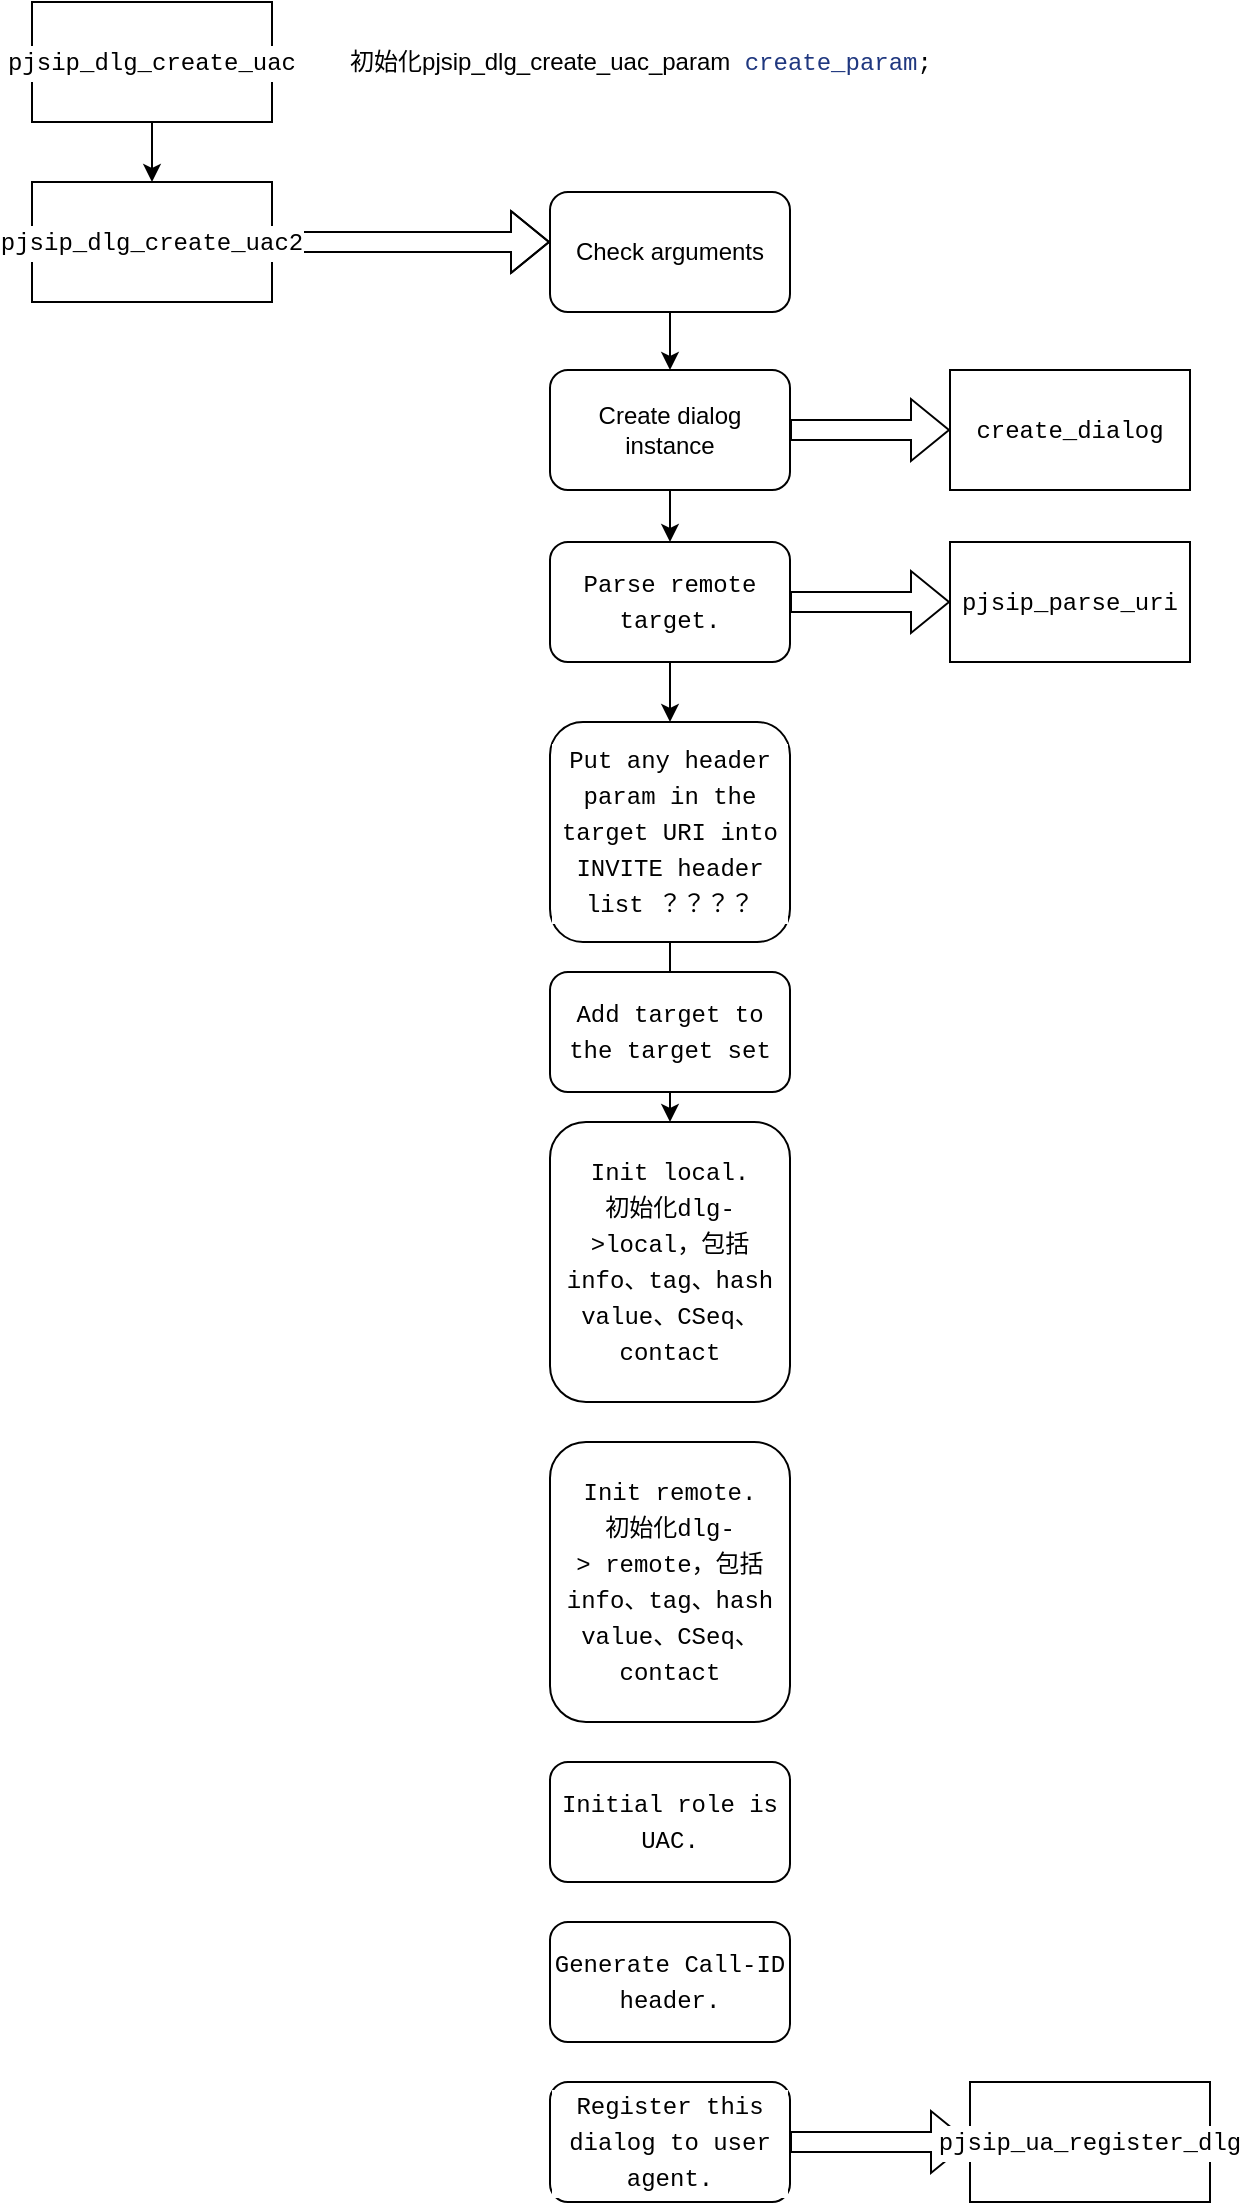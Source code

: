 <mxfile version="23.0.2" type="device">
  <diagram name="第 1 页" id="Xj2k2AnkuFdQmTh-Ux4U">
    <mxGraphModel dx="367" dy="612" grid="1" gridSize="10" guides="1" tooltips="1" connect="1" arrows="1" fold="1" page="1" pageScale="1" pageWidth="827" pageHeight="1169" math="0" shadow="0">
      <root>
        <mxCell id="0" />
        <mxCell id="1" parent="0" />
        <mxCell id="Bc1azsTiaTzSrHkS6a_k-1" value="" style="edgeStyle=orthogonalEdgeStyle;rounded=0;orthogonalLoop=1;jettySize=auto;html=1;" edge="1" parent="1" source="Bc1azsTiaTzSrHkS6a_k-2" target="Bc1azsTiaTzSrHkS6a_k-4">
          <mxGeometry relative="1" as="geometry" />
        </mxCell>
        <mxCell id="Bc1azsTiaTzSrHkS6a_k-2" value="&lt;div style=&quot;background-color: rgb(255, 255, 255); font-family: Menlo, Monaco, &amp;quot;Courier New&amp;quot;, monospace; line-height: 18px;&quot;&gt;pjsip_dlg_create_uac&lt;/div&gt;" style="whiteSpace=wrap;html=1;" vertex="1" parent="1">
          <mxGeometry x="1030" y="50" width="120" height="60" as="geometry" />
        </mxCell>
        <mxCell id="Bc1azsTiaTzSrHkS6a_k-3" style="edgeStyle=entityRelationEdgeStyle;rounded=0;orthogonalLoop=1;jettySize=auto;html=1;exitX=1;exitY=0.5;exitDx=0;exitDy=0;shape=flexArrow;" edge="1" parent="1" source="Bc1azsTiaTzSrHkS6a_k-4">
          <mxGeometry relative="1" as="geometry">
            <mxPoint x="1289" y="170" as="targetPoint" />
          </mxGeometry>
        </mxCell>
        <mxCell id="Bc1azsTiaTzSrHkS6a_k-4" value="&lt;div style=&quot;background-color: rgb(255, 255, 255); font-family: Menlo, Monaco, &amp;quot;Courier New&amp;quot;, monospace; line-height: 18px;&quot;&gt;pjsip_dlg_create_uac2&lt;/div&gt;" style="whiteSpace=wrap;html=1;" vertex="1" parent="1">
          <mxGeometry x="1030" y="140" width="120" height="60" as="geometry" />
        </mxCell>
        <mxCell id="Bc1azsTiaTzSrHkS6a_k-5" value="初始化pjsip_dlg_create_uac_param&lt;span style=&quot;background-color: rgb(255, 255, 255); font-family: Menlo, Monaco, &amp;quot;Courier New&amp;quot;, monospace;&quot;&gt; &lt;/span&gt;&lt;span style=&quot;font-family: Menlo, Monaco, &amp;quot;Courier New&amp;quot;, monospace; color: rgb(31, 55, 127);&quot;&gt;create_param&lt;/span&gt;&lt;span style=&quot;background-color: rgb(255, 255, 255); font-family: Menlo, Monaco, &amp;quot;Courier New&amp;quot;, monospace;&quot;&gt;;&lt;/span&gt;" style="text;html=1;align=center;verticalAlign=middle;resizable=0;points=[];autosize=1;strokeColor=none;fillColor=none;" vertex="1" parent="1">
          <mxGeometry x="1179" y="65" width="310" height="30" as="geometry" />
        </mxCell>
        <mxCell id="Bc1azsTiaTzSrHkS6a_k-6" style="edgeStyle=orthogonalEdgeStyle;rounded=0;orthogonalLoop=1;jettySize=auto;html=1;exitX=0.5;exitY=1;exitDx=0;exitDy=0;" edge="1" parent="1" source="Bc1azsTiaTzSrHkS6a_k-7" target="Bc1azsTiaTzSrHkS6a_k-10">
          <mxGeometry relative="1" as="geometry" />
        </mxCell>
        <mxCell id="Bc1azsTiaTzSrHkS6a_k-7" value="Check arguments" style="rounded=1;whiteSpace=wrap;html=1;" vertex="1" parent="1">
          <mxGeometry x="1289" y="145" width="120" height="60" as="geometry" />
        </mxCell>
        <mxCell id="Bc1azsTiaTzSrHkS6a_k-8" value="" style="edgeStyle=orthogonalEdgeStyle;rounded=0;orthogonalLoop=1;jettySize=auto;html=1;shape=flexArrow;" edge="1" parent="1" source="Bc1azsTiaTzSrHkS6a_k-10" target="Bc1azsTiaTzSrHkS6a_k-11">
          <mxGeometry relative="1" as="geometry" />
        </mxCell>
        <mxCell id="Bc1azsTiaTzSrHkS6a_k-9" value="" style="edgeStyle=orthogonalEdgeStyle;rounded=0;orthogonalLoop=1;jettySize=auto;html=1;" edge="1" parent="1" source="Bc1azsTiaTzSrHkS6a_k-10" target="Bc1azsTiaTzSrHkS6a_k-14">
          <mxGeometry relative="1" as="geometry" />
        </mxCell>
        <mxCell id="Bc1azsTiaTzSrHkS6a_k-10" value="Create dialog instance" style="rounded=1;whiteSpace=wrap;html=1;" vertex="1" parent="1">
          <mxGeometry x="1289" y="234" width="120" height="60" as="geometry" />
        </mxCell>
        <mxCell id="Bc1azsTiaTzSrHkS6a_k-11" value="&lt;div style=&quot;background-color: rgb(255, 255, 255); font-family: Menlo, Monaco, &amp;quot;Courier New&amp;quot;, monospace; line-height: 18px;&quot;&gt;create_dialog&lt;/div&gt;" style="whiteSpace=wrap;html=1;" vertex="1" parent="1">
          <mxGeometry x="1489" y="234" width="120" height="60" as="geometry" />
        </mxCell>
        <mxCell id="Bc1azsTiaTzSrHkS6a_k-12" value="" style="edgeStyle=orthogonalEdgeStyle;rounded=0;orthogonalLoop=1;jettySize=auto;html=1;shape=flexArrow;" edge="1" parent="1" source="Bc1azsTiaTzSrHkS6a_k-14" target="Bc1azsTiaTzSrHkS6a_k-15">
          <mxGeometry relative="1" as="geometry" />
        </mxCell>
        <mxCell id="Bc1azsTiaTzSrHkS6a_k-13" value="" style="edgeStyle=orthogonalEdgeStyle;rounded=0;orthogonalLoop=1;jettySize=auto;html=1;" edge="1" parent="1" source="Bc1azsTiaTzSrHkS6a_k-14" target="Bc1azsTiaTzSrHkS6a_k-17">
          <mxGeometry relative="1" as="geometry" />
        </mxCell>
        <mxCell id="Bc1azsTiaTzSrHkS6a_k-14" value="&lt;div style=&quot;background-color: rgb(255, 255, 255); font-family: Menlo, Monaco, &amp;quot;Courier New&amp;quot;, monospace; line-height: 18px;&quot;&gt;Parse remote target.&lt;/div&gt;" style="rounded=1;whiteSpace=wrap;html=1;" vertex="1" parent="1">
          <mxGeometry x="1289" y="320" width="120" height="60" as="geometry" />
        </mxCell>
        <mxCell id="Bc1azsTiaTzSrHkS6a_k-15" value="&lt;div style=&quot;background-color: rgb(255, 255, 255); font-family: Menlo, Monaco, &amp;quot;Courier New&amp;quot;, monospace; line-height: 18px;&quot;&gt;pjsip_parse_uri&lt;/div&gt;" style="whiteSpace=wrap;html=1;" vertex="1" parent="1">
          <mxGeometry x="1489" y="320" width="120" height="60" as="geometry" />
        </mxCell>
        <mxCell id="Bc1azsTiaTzSrHkS6a_k-16" value="" style="edgeStyle=orthogonalEdgeStyle;rounded=0;orthogonalLoop=1;jettySize=auto;html=1;" edge="1" parent="1" source="Bc1azsTiaTzSrHkS6a_k-17" target="Bc1azsTiaTzSrHkS6a_k-19">
          <mxGeometry relative="1" as="geometry" />
        </mxCell>
        <mxCell id="Bc1azsTiaTzSrHkS6a_k-17" value="&lt;div style=&quot;background-color: rgb(255, 255, 255); font-family: Menlo, Monaco, &amp;quot;Courier New&amp;quot;, monospace; line-height: 18px;&quot;&gt;Put any header param in the target URI into INVITE header list ？？？？&lt;/div&gt;" style="rounded=1;whiteSpace=wrap;html=1;" vertex="1" parent="1">
          <mxGeometry x="1289" y="410" width="120" height="110" as="geometry" />
        </mxCell>
        <mxCell id="Bc1azsTiaTzSrHkS6a_k-18" value="&lt;div style=&quot;background-color: rgb(255, 255, 255); font-family: Menlo, Monaco, &amp;quot;Courier New&amp;quot;, monospace; line-height: 18px;&quot;&gt;Add target to the target set&lt;/div&gt;" style="rounded=1;whiteSpace=wrap;html=1;" vertex="1" parent="1">
          <mxGeometry x="1289" y="535" width="120" height="60" as="geometry" />
        </mxCell>
        <mxCell id="Bc1azsTiaTzSrHkS6a_k-19" value="&lt;div style=&quot;background-color: rgb(255, 255, 255); font-family: Menlo, Monaco, &amp;quot;Courier New&amp;quot;, monospace; line-height: 18px;&quot;&gt;Init local.&lt;/div&gt;&lt;div style=&quot;background-color: rgb(255, 255, 255); font-family: Menlo, Monaco, &amp;quot;Courier New&amp;quot;, monospace; line-height: 18px;&quot;&gt;初始化dlg&lt;span style=&quot;&quot;&gt;-&amp;gt;&lt;/span&gt;&lt;span style=&quot;&quot;&gt;local，包括info、&lt;/span&gt;tag、hash value、CSeq、contact&lt;/div&gt;" style="rounded=1;whiteSpace=wrap;html=1;" vertex="1" parent="1">
          <mxGeometry x="1289" y="610" width="120" height="140" as="geometry" />
        </mxCell>
        <mxCell id="Bc1azsTiaTzSrHkS6a_k-20" value="&lt;div style=&quot;background-color: rgb(255, 255, 255); font-family: Menlo, Monaco, &amp;quot;Courier New&amp;quot;, monospace; line-height: 18px;&quot;&gt;Init remote.&lt;/div&gt;&lt;div style=&quot;background-color: rgb(255, 255, 255); font-family: Menlo, Monaco, &amp;quot;Courier New&amp;quot;, monospace; line-height: 18px;&quot;&gt;初始化dlg&lt;span style=&quot;&quot;&gt;-&amp;gt;&lt;/span&gt;&amp;nbsp;remote&lt;span style=&quot;&quot;&gt;，包括info、&lt;/span&gt;tag、hash value、CSeq、contact&lt;/div&gt;" style="rounded=1;whiteSpace=wrap;html=1;" vertex="1" parent="1">
          <mxGeometry x="1289" y="770" width="120" height="140" as="geometry" />
        </mxCell>
        <mxCell id="Bc1azsTiaTzSrHkS6a_k-21" value="&lt;div style=&quot;background-color: rgb(255, 255, 255); font-family: Menlo, Monaco, &amp;quot;Courier New&amp;quot;, monospace; line-height: 18px;&quot;&gt;Initial role is UAC.&lt;/div&gt;" style="rounded=1;whiteSpace=wrap;html=1;" vertex="1" parent="1">
          <mxGeometry x="1289" y="930" width="120" height="60" as="geometry" />
        </mxCell>
        <mxCell id="Bc1azsTiaTzSrHkS6a_k-22" value="&lt;div style=&quot;background-color: rgb(255, 255, 255); font-family: Menlo, Monaco, &amp;quot;Courier New&amp;quot;, monospace; line-height: 18px;&quot;&gt;Generate Call-ID header.&lt;/div&gt;" style="rounded=1;whiteSpace=wrap;html=1;" vertex="1" parent="1">
          <mxGeometry x="1289" y="1010" width="120" height="60" as="geometry" />
        </mxCell>
        <mxCell id="Bc1azsTiaTzSrHkS6a_k-23" value="" style="edgeStyle=orthogonalEdgeStyle;rounded=0;orthogonalLoop=1;jettySize=auto;html=1;shape=flexArrow;" edge="1" parent="1" source="Bc1azsTiaTzSrHkS6a_k-24" target="Bc1azsTiaTzSrHkS6a_k-25">
          <mxGeometry relative="1" as="geometry" />
        </mxCell>
        <mxCell id="Bc1azsTiaTzSrHkS6a_k-24" value="&lt;div style=&quot;background-color: rgb(255, 255, 255); font-family: Menlo, Monaco, &amp;quot;Courier New&amp;quot;, monospace; line-height: 18px;&quot;&gt;Register this dialog to user agent.&lt;/div&gt;" style="rounded=1;whiteSpace=wrap;html=1;" vertex="1" parent="1">
          <mxGeometry x="1289" y="1090" width="120" height="60" as="geometry" />
        </mxCell>
        <mxCell id="Bc1azsTiaTzSrHkS6a_k-25" value="&lt;div style=&quot;background-color: rgb(255, 255, 255); font-family: Menlo, Monaco, &amp;quot;Courier New&amp;quot;, monospace; line-height: 18px;&quot;&gt;pjsip_ua_register_dlg&lt;/div&gt;" style="rounded=0;whiteSpace=wrap;html=1;" vertex="1" parent="1">
          <mxGeometry x="1499" y="1090" width="120" height="60" as="geometry" />
        </mxCell>
      </root>
    </mxGraphModel>
  </diagram>
</mxfile>
